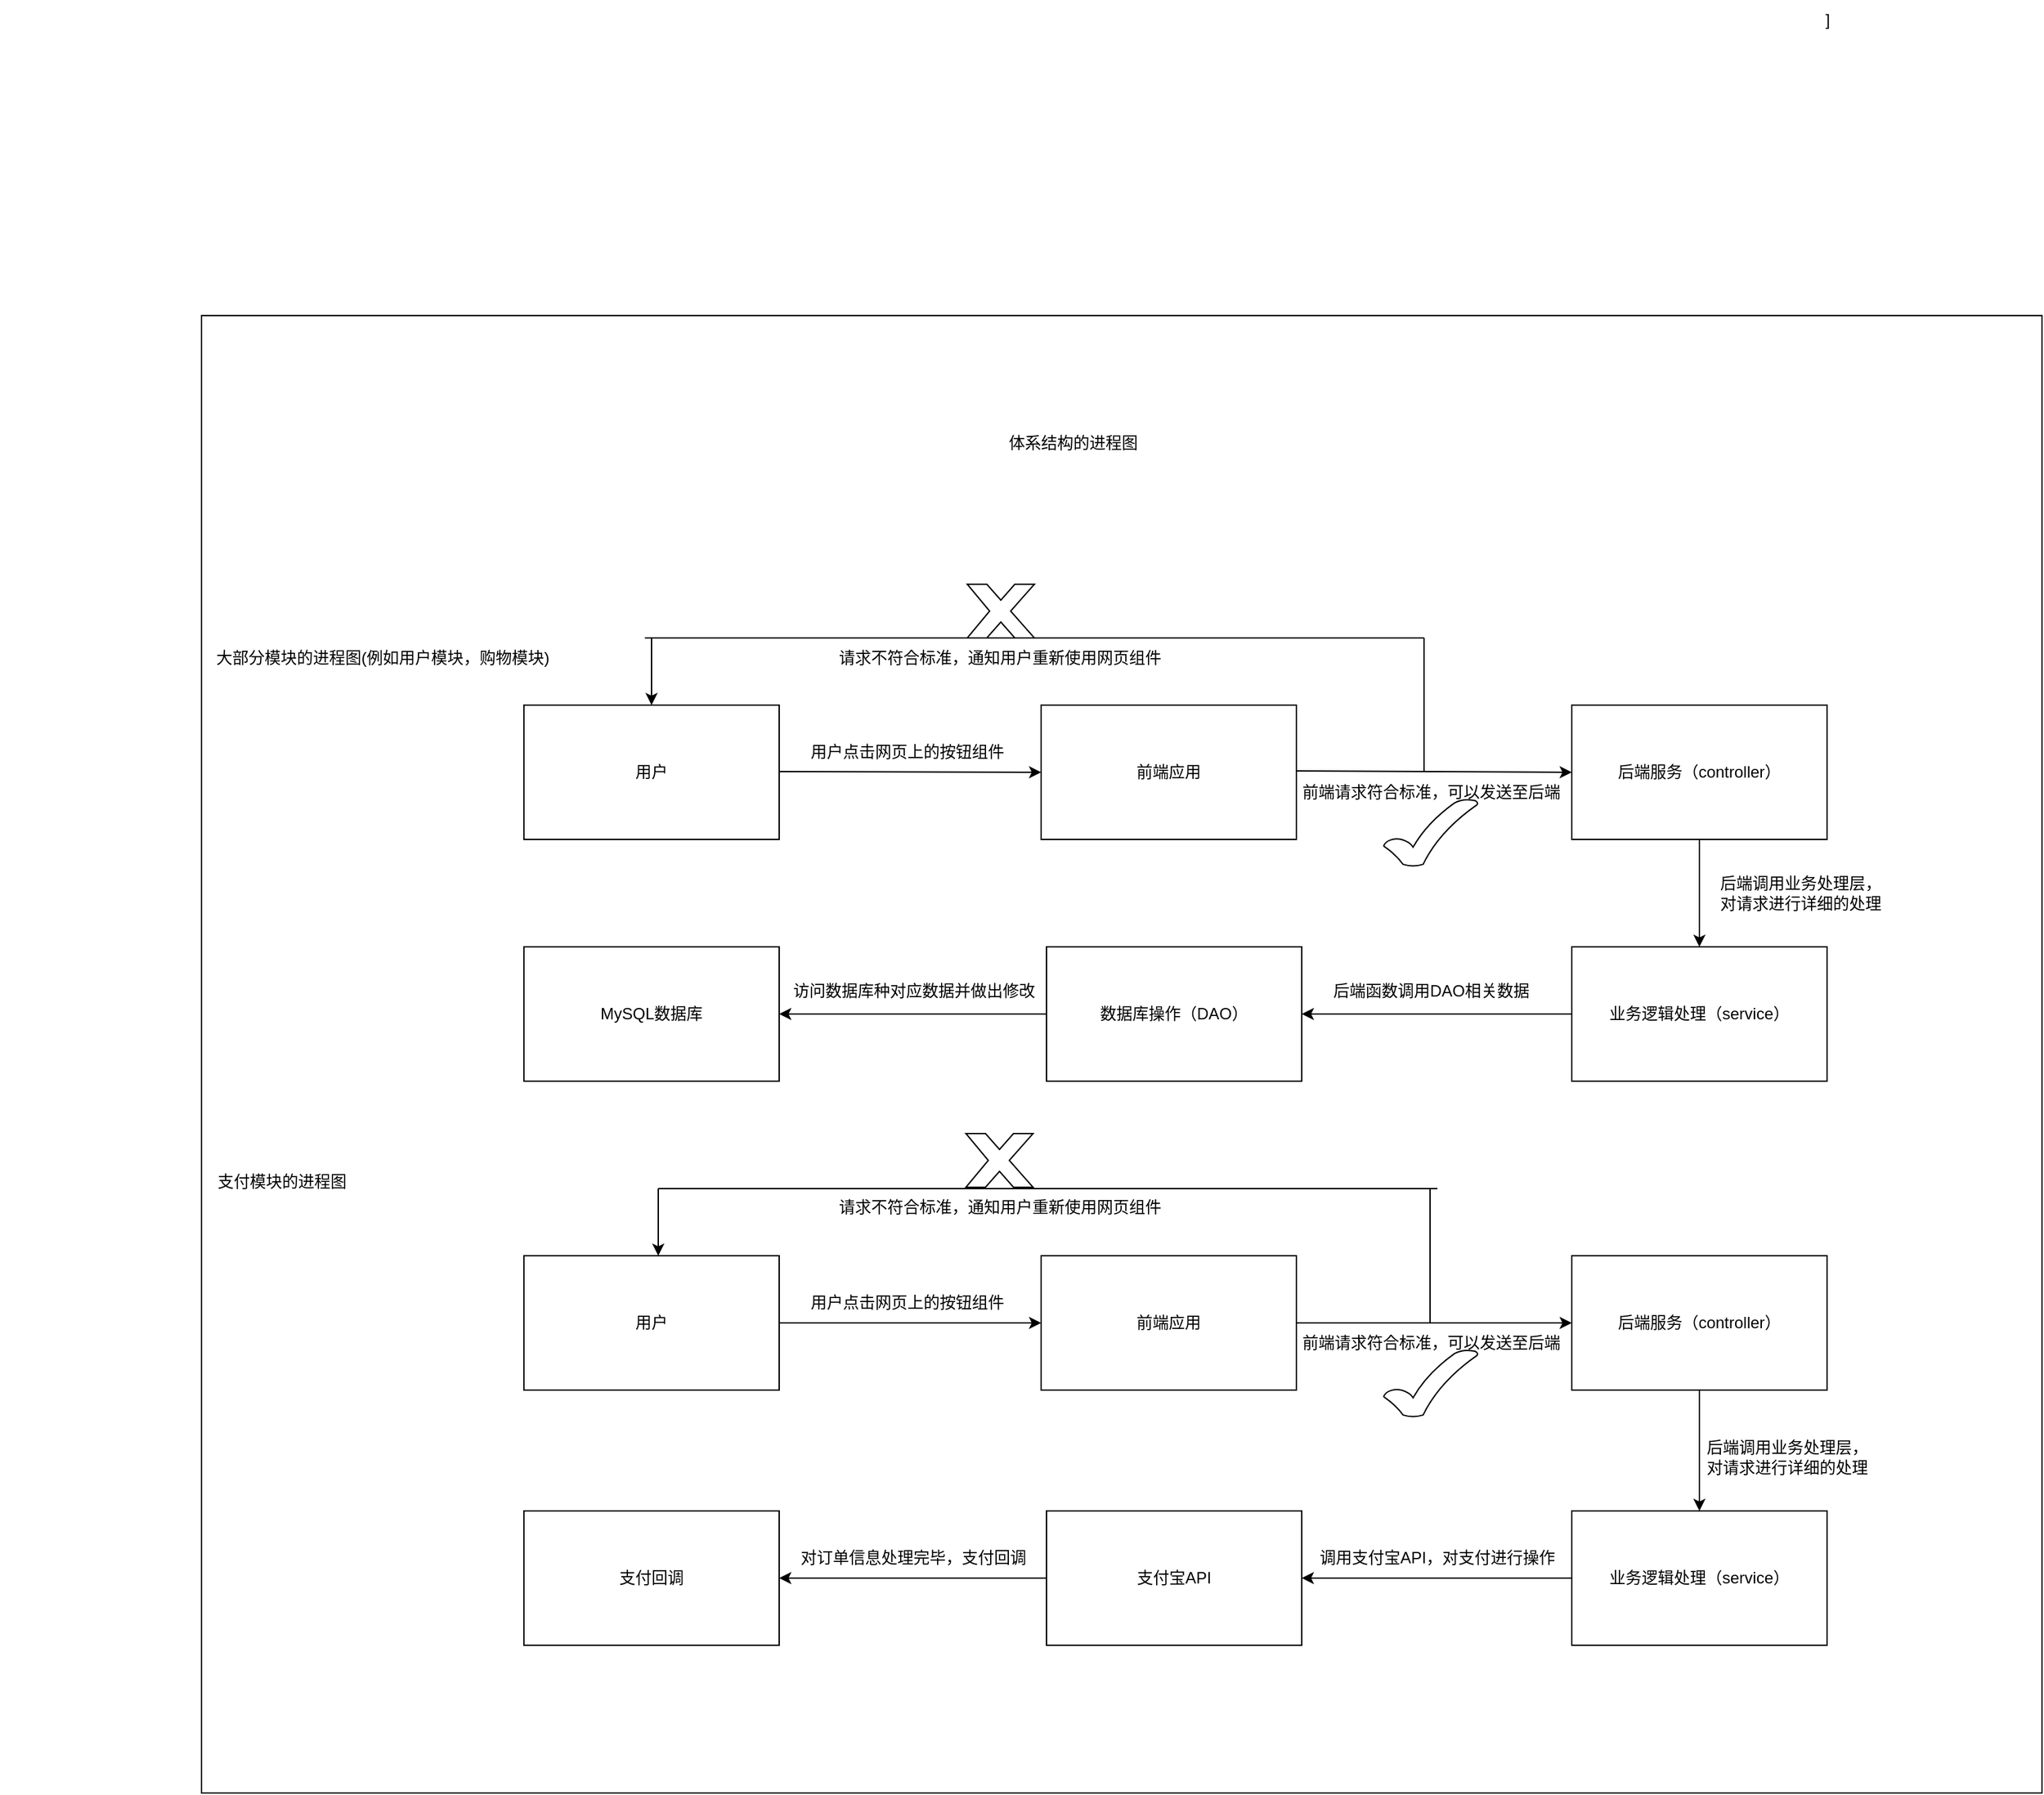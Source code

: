 <mxfile version="26.1.1">
  <diagram name="第 1 页" id="cajPOju2pzKjePo_KDis">
    <mxGraphModel dx="2501" dy="836" grid="1" gridSize="10" guides="1" tooltips="1" connect="1" arrows="1" fold="1" page="1" pageScale="1" pageWidth="827" pageHeight="1169" math="0" shadow="0">
      <root>
        <mxCell id="0" />
        <mxCell id="1" parent="0" />
        <mxCell id="0xeATaaCrTYgMmCTcEPK-57" value="" style="rounded=0;whiteSpace=wrap;html=1;" vertex="1" parent="1">
          <mxGeometry x="-330" y="490" width="1370" height="1100" as="geometry" />
        </mxCell>
        <mxCell id="NssD5fJbULZ8Jyo4WvIF-2" value="体系结构的进程图" style="text;html=1;align=center;verticalAlign=middle;whiteSpace=wrap;rounded=0;" parent="1" vertex="1">
          <mxGeometry x="224" y="570" width="190" height="30" as="geometry" />
        </mxCell>
        <mxCell id="0xeATaaCrTYgMmCTcEPK-25" value="]" style="text;html=1;align=center;verticalAlign=middle;resizable=0;points=[];autosize=1;strokeColor=none;fillColor=none;" vertex="1" parent="1">
          <mxGeometry x="865" y="255" width="30" height="30" as="geometry" />
        </mxCell>
        <mxCell id="0xeATaaCrTYgMmCTcEPK-35" value="&lt;div style=&quot;text-align: start;&quot;&gt;用户&lt;/div&gt;" style="whiteSpace=wrap;html=1;align=center;" vertex="1" parent="1">
          <mxGeometry x="-90" y="780" width="190" height="100" as="geometry" />
        </mxCell>
        <mxCell id="0xeATaaCrTYgMmCTcEPK-36" value="前端应用" style="whiteSpace=wrap;html=1;align=center;" vertex="1" parent="1">
          <mxGeometry x="295" y="780" width="190" height="100" as="geometry" />
        </mxCell>
        <mxCell id="0xeATaaCrTYgMmCTcEPK-37" value="" style="edgeStyle=orthogonalEdgeStyle;rounded=0;orthogonalLoop=1;jettySize=auto;html=1;" edge="1" parent="1" source="0xeATaaCrTYgMmCTcEPK-38" target="0xeATaaCrTYgMmCTcEPK-43">
          <mxGeometry relative="1" as="geometry" />
        </mxCell>
        <mxCell id="0xeATaaCrTYgMmCTcEPK-38" value="后端服务（controller）" style="whiteSpace=wrap;html=1;align=center;" vertex="1" parent="1">
          <mxGeometry x="690" y="780" width="190" height="100" as="geometry" />
        </mxCell>
        <mxCell id="0xeATaaCrTYgMmCTcEPK-39" value="MySQL数据库" style="whiteSpace=wrap;html=1;align=center;" vertex="1" parent="1">
          <mxGeometry x="-90" y="960" width="190" height="100" as="geometry" />
        </mxCell>
        <mxCell id="0xeATaaCrTYgMmCTcEPK-40" value="" style="edgeStyle=orthogonalEdgeStyle;rounded=0;orthogonalLoop=1;jettySize=auto;html=1;entryX=1;entryY=0.5;entryDx=0;entryDy=0;" edge="1" parent="1" source="0xeATaaCrTYgMmCTcEPK-41" target="0xeATaaCrTYgMmCTcEPK-39">
          <mxGeometry relative="1" as="geometry">
            <mxPoint x="219" y="1010" as="targetPoint" />
          </mxGeometry>
        </mxCell>
        <mxCell id="0xeATaaCrTYgMmCTcEPK-41" value="数据库操作（DAO）" style="whiteSpace=wrap;html=1;align=center;" vertex="1" parent="1">
          <mxGeometry x="299" y="960" width="190" height="100" as="geometry" />
        </mxCell>
        <mxCell id="0xeATaaCrTYgMmCTcEPK-42" value="" style="edgeStyle=orthogonalEdgeStyle;rounded=0;orthogonalLoop=1;jettySize=auto;html=1;entryX=1;entryY=0.5;entryDx=0;entryDy=0;" edge="1" parent="1" source="0xeATaaCrTYgMmCTcEPK-43" target="0xeATaaCrTYgMmCTcEPK-41">
          <mxGeometry relative="1" as="geometry">
            <mxPoint x="610" y="1010" as="targetPoint" />
          </mxGeometry>
        </mxCell>
        <mxCell id="0xeATaaCrTYgMmCTcEPK-43" value="业务逻辑处理（service）" style="whiteSpace=wrap;html=1;align=center;" vertex="1" parent="1">
          <mxGeometry x="690" y="960" width="190" height="100" as="geometry" />
        </mxCell>
        <mxCell id="0xeATaaCrTYgMmCTcEPK-44" value="" style="endArrow=classic;html=1;rounded=0;entryX=0;entryY=0.5;entryDx=0;entryDy=0;" edge="1" parent="1">
          <mxGeometry relative="1" as="geometry">
            <mxPoint x="100" y="829.5" as="sourcePoint" />
            <mxPoint x="295" y="830" as="targetPoint" />
          </mxGeometry>
        </mxCell>
        <mxCell id="0xeATaaCrTYgMmCTcEPK-45" value="用户点击网页上的按钮组件" style="text;html=1;align=center;verticalAlign=middle;resizable=0;points=[];autosize=1;strokeColor=none;fillColor=none;" vertex="1" parent="1">
          <mxGeometry x="110" y="800" width="170" height="30" as="geometry" />
        </mxCell>
        <mxCell id="0xeATaaCrTYgMmCTcEPK-46" value="" style="endArrow=classic;html=1;rounded=0;entryX=0;entryY=0.5;entryDx=0;entryDy=0;" edge="1" parent="1" target="0xeATaaCrTYgMmCTcEPK-38">
          <mxGeometry relative="1" as="geometry">
            <mxPoint x="485" y="829" as="sourcePoint" />
            <mxPoint x="585" y="829" as="targetPoint" />
          </mxGeometry>
        </mxCell>
        <mxCell id="0xeATaaCrTYgMmCTcEPK-47" value="" style="endArrow=none;html=1;rounded=0;" edge="1" parent="1">
          <mxGeometry relative="1" as="geometry">
            <mxPoint x="580" y="830" as="sourcePoint" />
            <mxPoint x="580" y="730" as="targetPoint" />
          </mxGeometry>
        </mxCell>
        <mxCell id="0xeATaaCrTYgMmCTcEPK-48" value="" style="endArrow=none;html=1;rounded=0;" edge="1" parent="1">
          <mxGeometry relative="1" as="geometry">
            <mxPoint y="730" as="sourcePoint" />
            <mxPoint x="580" y="730" as="targetPoint" />
          </mxGeometry>
        </mxCell>
        <mxCell id="0xeATaaCrTYgMmCTcEPK-49" value="" style="endArrow=classic;html=1;rounded=0;entryX=0.5;entryY=0;entryDx=0;entryDy=0;" edge="1" parent="1" target="0xeATaaCrTYgMmCTcEPK-35">
          <mxGeometry relative="1" as="geometry">
            <mxPoint x="5" y="730" as="sourcePoint" />
            <mxPoint x="10" y="770" as="targetPoint" />
          </mxGeometry>
        </mxCell>
        <mxCell id="0xeATaaCrTYgMmCTcEPK-50" value="" style="verticalLabelPosition=bottom;verticalAlign=top;html=1;shape=mxgraph.basic.tick" vertex="1" parent="1">
          <mxGeometry x="550" y="850" width="70" height="50" as="geometry" />
        </mxCell>
        <mxCell id="0xeATaaCrTYgMmCTcEPK-51" value="前端请求符合标准，可以发送至后端" style="text;html=1;align=center;verticalAlign=middle;resizable=0;points=[];autosize=1;strokeColor=none;fillColor=none;" vertex="1" parent="1">
          <mxGeometry x="475" y="830" width="220" height="30" as="geometry" />
        </mxCell>
        <mxCell id="0xeATaaCrTYgMmCTcEPK-52" value="" style="verticalLabelPosition=bottom;verticalAlign=top;html=1;shape=mxgraph.basic.x" vertex="1" parent="1">
          <mxGeometry x="240" y="690" width="50" height="40" as="geometry" />
        </mxCell>
        <mxCell id="0xeATaaCrTYgMmCTcEPK-53" value="请求不符合标准，通知用户重新使用网页组件" style="text;html=1;align=center;verticalAlign=middle;resizable=0;points=[];autosize=1;strokeColor=none;fillColor=none;" vertex="1" parent="1">
          <mxGeometry x="134" y="730" width="260" height="30" as="geometry" />
        </mxCell>
        <mxCell id="0xeATaaCrTYgMmCTcEPK-54" value="后端调用业务处理层，&lt;div&gt;对请求进行详细的处理&lt;/div&gt;" style="text;html=1;align=center;verticalAlign=middle;resizable=0;points=[];autosize=1;strokeColor=none;fillColor=none;" vertex="1" parent="1">
          <mxGeometry x="790" y="900" width="140" height="40" as="geometry" />
        </mxCell>
        <mxCell id="0xeATaaCrTYgMmCTcEPK-55" value="后端函数调用DAO相关数据" style="text;html=1;align=center;verticalAlign=middle;resizable=0;points=[];autosize=1;strokeColor=none;fillColor=none;" vertex="1" parent="1">
          <mxGeometry x="500" y="978" width="170" height="30" as="geometry" />
        </mxCell>
        <mxCell id="0xeATaaCrTYgMmCTcEPK-56" value="访问数据库种对应数据并做出修改" style="text;html=1;align=center;verticalAlign=middle;resizable=0;points=[];autosize=1;strokeColor=none;fillColor=none;" vertex="1" parent="1">
          <mxGeometry x="100" y="978" width="200" height="30" as="geometry" />
        </mxCell>
        <mxCell id="0xeATaaCrTYgMmCTcEPK-58" value="大部分模块的进程图(例如用户模块，购物模块)" style="text;html=1;align=center;verticalAlign=middle;whiteSpace=wrap;rounded=0;" vertex="1" parent="1">
          <mxGeometry x="-480" y="730" width="570" height="30" as="geometry" />
        </mxCell>
        <mxCell id="0xeATaaCrTYgMmCTcEPK-59" value="支付模块的进程图" style="text;html=1;align=center;verticalAlign=middle;whiteSpace=wrap;rounded=0;" vertex="1" parent="1">
          <mxGeometry x="-330" y="1120" width="120" height="30" as="geometry" />
        </mxCell>
        <mxCell id="0xeATaaCrTYgMmCTcEPK-64" value="" style="edgeStyle=orthogonalEdgeStyle;rounded=0;orthogonalLoop=1;jettySize=auto;html=1;entryX=0;entryY=0.5;entryDx=0;entryDy=0;" edge="1" parent="1" source="0xeATaaCrTYgMmCTcEPK-60" target="0xeATaaCrTYgMmCTcEPK-61">
          <mxGeometry relative="1" as="geometry">
            <mxPoint x="180" y="1240" as="targetPoint" />
          </mxGeometry>
        </mxCell>
        <mxCell id="0xeATaaCrTYgMmCTcEPK-60" value="&lt;div style=&quot;text-align: start;&quot;&gt;用户&lt;/div&gt;" style="whiteSpace=wrap;html=1;align=center;" vertex="1" parent="1">
          <mxGeometry x="-90" y="1190" width="190" height="100" as="geometry" />
        </mxCell>
        <mxCell id="0xeATaaCrTYgMmCTcEPK-68" value="" style="edgeStyle=orthogonalEdgeStyle;rounded=0;orthogonalLoop=1;jettySize=auto;html=1;entryX=0;entryY=0.5;entryDx=0;entryDy=0;" edge="1" parent="1" source="0xeATaaCrTYgMmCTcEPK-61" target="0xeATaaCrTYgMmCTcEPK-66">
          <mxGeometry relative="1" as="geometry">
            <mxPoint x="565" y="1240" as="targetPoint" />
          </mxGeometry>
        </mxCell>
        <mxCell id="0xeATaaCrTYgMmCTcEPK-61" value="前端应用" style="whiteSpace=wrap;html=1;align=center;" vertex="1" parent="1">
          <mxGeometry x="295" y="1190" width="190" height="100" as="geometry" />
        </mxCell>
        <mxCell id="0xeATaaCrTYgMmCTcEPK-62" value="用户点击网页上的按钮组件" style="text;html=1;align=center;verticalAlign=middle;resizable=0;points=[];autosize=1;strokeColor=none;fillColor=none;" vertex="1" parent="1">
          <mxGeometry x="110" y="1210" width="170" height="30" as="geometry" />
        </mxCell>
        <mxCell id="0xeATaaCrTYgMmCTcEPK-81" value="" style="edgeStyle=orthogonalEdgeStyle;rounded=0;orthogonalLoop=1;jettySize=auto;html=1;" edge="1" parent="1" source="0xeATaaCrTYgMmCTcEPK-66" target="0xeATaaCrTYgMmCTcEPK-78">
          <mxGeometry relative="1" as="geometry" />
        </mxCell>
        <mxCell id="0xeATaaCrTYgMmCTcEPK-66" value="后端服务（controller）" style="whiteSpace=wrap;html=1;align=center;" vertex="1" parent="1">
          <mxGeometry x="690" y="1190" width="190" height="100" as="geometry" />
        </mxCell>
        <mxCell id="0xeATaaCrTYgMmCTcEPK-67" value="前端请求符合标准，可以发送至后端" style="text;html=1;align=center;verticalAlign=middle;resizable=0;points=[];autosize=1;strokeColor=none;fillColor=none;" vertex="1" parent="1">
          <mxGeometry x="475" y="1240" width="220" height="30" as="geometry" />
        </mxCell>
        <mxCell id="0xeATaaCrTYgMmCTcEPK-69" value="" style="endArrow=none;html=1;rounded=0;" edge="1" parent="1">
          <mxGeometry relative="1" as="geometry">
            <mxPoint x="584.5" y="1240" as="sourcePoint" />
            <mxPoint x="584.5" y="1140" as="targetPoint" />
          </mxGeometry>
        </mxCell>
        <mxCell id="0xeATaaCrTYgMmCTcEPK-70" value="" style="endArrow=none;html=1;rounded=0;" edge="1" parent="1">
          <mxGeometry relative="1" as="geometry">
            <mxPoint x="10" y="1140" as="sourcePoint" />
            <mxPoint x="590" y="1140" as="targetPoint" />
          </mxGeometry>
        </mxCell>
        <mxCell id="0xeATaaCrTYgMmCTcEPK-72" value="" style="endArrow=classic;html=1;rounded=0;" edge="1" parent="1">
          <mxGeometry relative="1" as="geometry">
            <mxPoint x="10" y="1140" as="sourcePoint" />
            <mxPoint x="10" y="1190" as="targetPoint" />
          </mxGeometry>
        </mxCell>
        <mxCell id="0xeATaaCrTYgMmCTcEPK-74" value="请求不符合标准，通知用户重新使用网页组件" style="text;html=1;align=center;verticalAlign=middle;resizable=0;points=[];autosize=1;strokeColor=none;fillColor=none;" vertex="1" parent="1">
          <mxGeometry x="134" y="1139" width="260" height="30" as="geometry" />
        </mxCell>
        <mxCell id="0xeATaaCrTYgMmCTcEPK-75" value="" style="verticalLabelPosition=bottom;verticalAlign=top;html=1;shape=mxgraph.basic.x" vertex="1" parent="1">
          <mxGeometry x="239" y="1099" width="50" height="40" as="geometry" />
        </mxCell>
        <mxCell id="0xeATaaCrTYgMmCTcEPK-77" value="" style="verticalLabelPosition=bottom;verticalAlign=top;html=1;shape=mxgraph.basic.tick" vertex="1" parent="1">
          <mxGeometry x="550" y="1260" width="70" height="50" as="geometry" />
        </mxCell>
        <mxCell id="0xeATaaCrTYgMmCTcEPK-85" value="" style="edgeStyle=orthogonalEdgeStyle;rounded=0;orthogonalLoop=1;jettySize=auto;html=1;entryX=1;entryY=0.5;entryDx=0;entryDy=0;" edge="1" parent="1" source="0xeATaaCrTYgMmCTcEPK-78" target="0xeATaaCrTYgMmCTcEPK-83">
          <mxGeometry relative="1" as="geometry">
            <mxPoint x="610" y="1430" as="targetPoint" />
          </mxGeometry>
        </mxCell>
        <mxCell id="0xeATaaCrTYgMmCTcEPK-78" value="业务逻辑处理（service）" style="whiteSpace=wrap;html=1;align=center;" vertex="1" parent="1">
          <mxGeometry x="690" y="1380" width="190" height="100" as="geometry" />
        </mxCell>
        <mxCell id="0xeATaaCrTYgMmCTcEPK-82" value="后端调用业务处理层，&lt;div&gt;对请求进行详细的处理&lt;/div&gt;" style="text;html=1;align=center;verticalAlign=middle;resizable=0;points=[];autosize=1;strokeColor=none;fillColor=none;" vertex="1" parent="1">
          <mxGeometry x="780" y="1320" width="140" height="40" as="geometry" />
        </mxCell>
        <mxCell id="0xeATaaCrTYgMmCTcEPK-88" value="" style="edgeStyle=orthogonalEdgeStyle;rounded=0;orthogonalLoop=1;jettySize=auto;html=1;entryX=1;entryY=0.5;entryDx=0;entryDy=0;" edge="1" parent="1" source="0xeATaaCrTYgMmCTcEPK-83" target="0xeATaaCrTYgMmCTcEPK-84">
          <mxGeometry relative="1" as="geometry">
            <mxPoint x="219" y="1430" as="targetPoint" />
          </mxGeometry>
        </mxCell>
        <mxCell id="0xeATaaCrTYgMmCTcEPK-83" value="支付宝API" style="whiteSpace=wrap;html=1;align=center;" vertex="1" parent="1">
          <mxGeometry x="299" y="1380" width="190" height="100" as="geometry" />
        </mxCell>
        <mxCell id="0xeATaaCrTYgMmCTcEPK-84" value="支付回调" style="whiteSpace=wrap;html=1;align=center;" vertex="1" parent="1">
          <mxGeometry x="-90" y="1380" width="190" height="100" as="geometry" />
        </mxCell>
        <mxCell id="0xeATaaCrTYgMmCTcEPK-87" value="调用支付宝API，对支付进行操作" style="text;html=1;align=center;verticalAlign=middle;whiteSpace=wrap;rounded=0;" vertex="1" parent="1">
          <mxGeometry x="500" y="1400" width="180" height="30" as="geometry" />
        </mxCell>
        <mxCell id="0xeATaaCrTYgMmCTcEPK-89" value="对订单信息处理完毕，支付回调" style="text;html=1;align=center;verticalAlign=middle;whiteSpace=wrap;rounded=0;" vertex="1" parent="1">
          <mxGeometry x="110" y="1400" width="180" height="30" as="geometry" />
        </mxCell>
      </root>
    </mxGraphModel>
  </diagram>
</mxfile>
